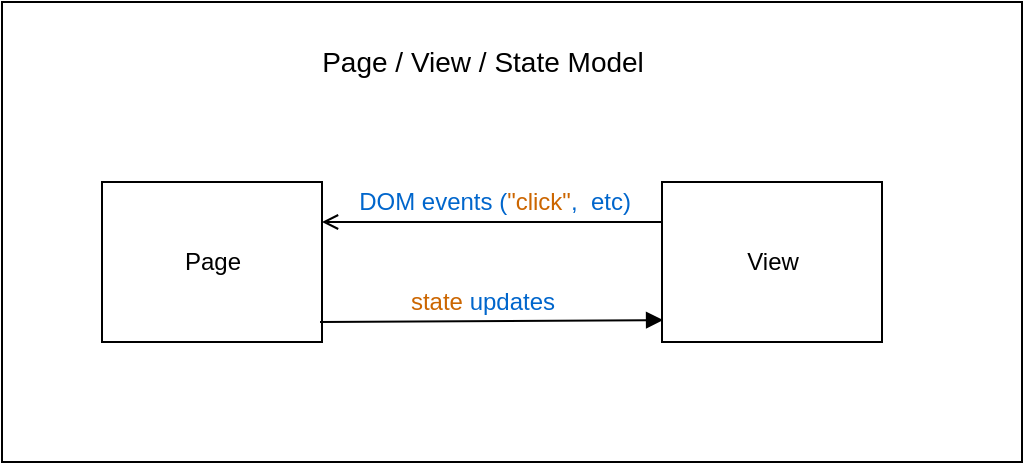 <mxfile version="18.0.1" type="device"><diagram id="H3VsKGs7_nIo2JGAzB4L" name="Page-1"><mxGraphModel dx="1031" dy="609" grid="1" gridSize="10" guides="1" tooltips="1" connect="1" arrows="1" fold="1" page="1" pageScale="1" pageWidth="1169" pageHeight="827" math="0" shadow="0"><root><mxCell id="0"/><mxCell id="1" parent="0"/><mxCell id="8ZZAsaCrUbT2IzVMQIxo-11" value="" style="rounded=0;whiteSpace=wrap;html=1;fontSize=14;fontColor=#000000;" vertex="1" parent="1"><mxGeometry x="230" y="120" width="510" height="230" as="geometry"/></mxCell><mxCell id="8ZZAsaCrUbT2IzVMQIxo-1" value="Page" style="html=1;" vertex="1" parent="1"><mxGeometry x="280" y="210" width="110" height="80" as="geometry"/></mxCell><mxCell id="8ZZAsaCrUbT2IzVMQIxo-2" value="View" style="html=1;" vertex="1" parent="1"><mxGeometry x="560" y="210" width="110" height="80" as="geometry"/></mxCell><mxCell id="8ZZAsaCrUbT2IzVMQIxo-4" value="" style="endArrow=open;html=1;rounded=0;align=center;verticalAlign=top;endFill=0;labelBackgroundColor=none;endSize=6;exitX=0;exitY=0.25;exitDx=0;exitDy=0;" edge="1" parent="1" source="8ZZAsaCrUbT2IzVMQIxo-2"><mxGeometry relative="1" as="geometry"><mxPoint x="550" y="230" as="sourcePoint"/><mxPoint x="390" y="230" as="targetPoint"/></mxGeometry></mxCell><mxCell id="8ZZAsaCrUbT2IzVMQIxo-7" value="" style="html=1;verticalAlign=bottom;labelBackgroundColor=none;endArrow=block;endFill=1;rounded=0;entryX=0.005;entryY=0.863;entryDx=0;entryDy=0;entryPerimeter=0;exitX=0.991;exitY=0.875;exitDx=0;exitDy=0;exitPerimeter=0;" edge="1" parent="1" source="8ZZAsaCrUbT2IzVMQIxo-1" target="8ZZAsaCrUbT2IzVMQIxo-2"><mxGeometry width="160" relative="1" as="geometry"><mxPoint x="400" y="280" as="sourcePoint"/><mxPoint x="550" y="280" as="targetPoint"/></mxGeometry></mxCell><mxCell id="8ZZAsaCrUbT2IzVMQIxo-8" value="&lt;font color=&quot;#0066cc&quot;&gt;DOM events (&lt;/font&gt;&lt;font color=&quot;#cc6600&quot;&gt;&quot;click&quot;&lt;/font&gt;&lt;font color=&quot;#0066cc&quot;&gt;,&amp;nbsp; etc)&lt;/font&gt;" style="text;html=1;resizable=0;autosize=1;align=center;verticalAlign=middle;points=[];fillColor=none;strokeColor=none;rounded=0;" vertex="1" parent="1"><mxGeometry x="401" y="210" width="150" height="20" as="geometry"/></mxCell><mxCell id="8ZZAsaCrUbT2IzVMQIxo-9" value="state&lt;font color=&quot;#0066cc&quot;&gt; updates&lt;/font&gt;" style="text;html=1;resizable=0;autosize=1;align=center;verticalAlign=middle;points=[];fillColor=none;strokeColor=none;rounded=0;fontColor=#CC6600;" vertex="1" parent="1"><mxGeometry x="425" y="260" width="90" height="20" as="geometry"/></mxCell><mxCell id="8ZZAsaCrUbT2IzVMQIxo-10" value="&lt;font style=&quot;font-size: 14px;&quot; color=&quot;#000000&quot;&gt;Page / View / State Model&lt;/font&gt;" style="text;html=1;resizable=0;autosize=1;align=center;verticalAlign=middle;points=[];fillColor=none;strokeColor=none;rounded=0;fontColor=#0066CC;" vertex="1" parent="1"><mxGeometry x="380" y="140" width="180" height="20" as="geometry"/></mxCell></root></mxGraphModel></diagram></mxfile>